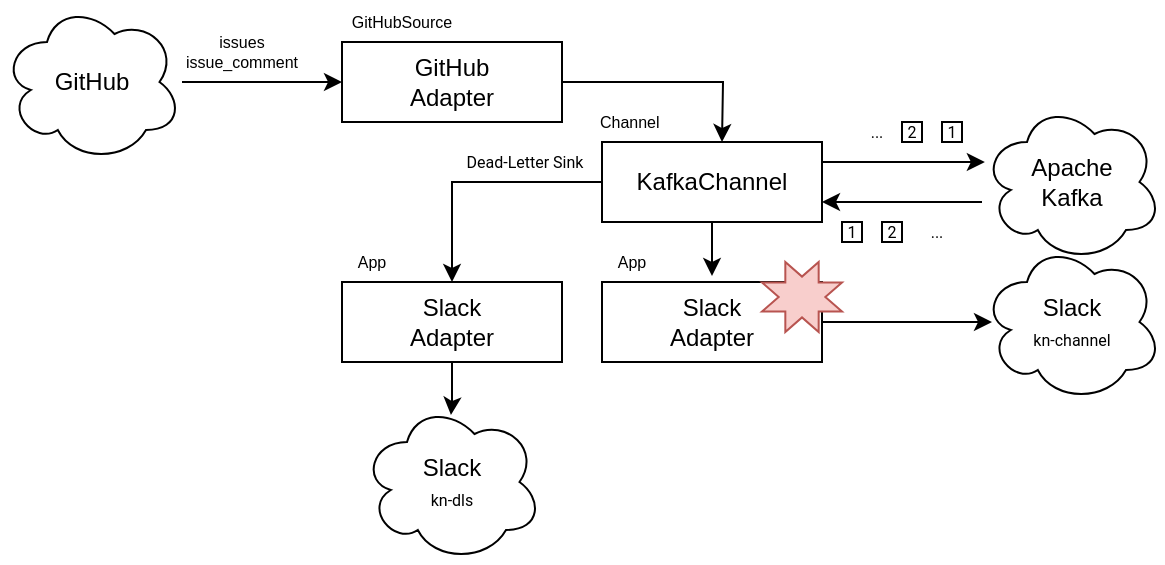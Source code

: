 <mxfile version="20.3.0" type="device"><diagram id="fA24ZZObyDmicjgOj7UL" name="Page-1"><mxGraphModel dx="506" dy="481" grid="1" gridSize="10" guides="1" tooltips="1" connect="1" arrows="1" fold="1" page="1" pageScale="1" pageWidth="1100" pageHeight="850" math="0" shadow="0"><root><mxCell id="0"/><mxCell id="1" parent="0"/><mxCell id="B8URfuYRu246JuMWE9Tk-1" value="" style="edgeStyle=orthogonalEdgeStyle;rounded=0;orthogonalLoop=1;jettySize=auto;html=1;" edge="1" parent="1" source="B8URfuYRu246JuMWE9Tk-2" target="B8URfuYRu246JuMWE9Tk-4"><mxGeometry relative="1" as="geometry"/></mxCell><mxCell id="B8URfuYRu246JuMWE9Tk-2" value="GitHub" style="ellipse;shape=cloud;whiteSpace=wrap;html=1;" vertex="1" parent="1"><mxGeometry x="70" y="480" width="90" height="80" as="geometry"/></mxCell><mxCell id="B8URfuYRu246JuMWE9Tk-3" value="" style="edgeStyle=orthogonalEdgeStyle;rounded=0;orthogonalLoop=1;jettySize=auto;html=1;" edge="1" parent="1" source="B8URfuYRu246JuMWE9Tk-4"><mxGeometry relative="1" as="geometry"><mxPoint x="430" y="550" as="targetPoint"/></mxGeometry></mxCell><mxCell id="B8URfuYRu246JuMWE9Tk-4" value="GitHub&lt;br&gt;Adapter" style="rounded=0;whiteSpace=wrap;html=1;" vertex="1" parent="1"><mxGeometry x="240" y="500" width="110" height="40" as="geometry"/></mxCell><mxCell id="B8URfuYRu246JuMWE9Tk-5" value="" style="edgeStyle=orthogonalEdgeStyle;rounded=0;orthogonalLoop=1;jettySize=auto;html=1;" edge="1" parent="1" source="B8URfuYRu246JuMWE9Tk-6"><mxGeometry relative="1" as="geometry"><mxPoint x="565" y="640" as="targetPoint"/></mxGeometry></mxCell><mxCell id="B8URfuYRu246JuMWE9Tk-6" value="Slack&lt;br&gt;Adapter" style="rounded=0;whiteSpace=wrap;html=1;" vertex="1" parent="1"><mxGeometry x="370" y="620" width="110" height="40" as="geometry"/></mxCell><mxCell id="B8URfuYRu246JuMWE9Tk-7" value="Slack&lt;br style=&quot;font-size: 11px;&quot;&gt;&lt;font face=&quot;roboto&quot;&gt;&lt;span style=&quot;font-size: 8px;&quot;&gt;kn-channel&lt;/span&gt;&lt;/font&gt;" style="ellipse;shape=cloud;whiteSpace=wrap;html=1;" vertex="1" parent="1"><mxGeometry x="560" y="600" width="90" height="80" as="geometry"/></mxCell><mxCell id="B8URfuYRu246JuMWE9Tk-8" value="App" style="text;html=1;strokeColor=none;fillColor=none;align=center;verticalAlign=middle;whiteSpace=wrap;rounded=0;fontSize=8;" vertex="1" parent="1"><mxGeometry x="370" y="600" width="30" height="20" as="geometry"/></mxCell><mxCell id="B8URfuYRu246JuMWE9Tk-9" value="GitHubSource" style="text;html=1;strokeColor=none;fillColor=none;align=center;verticalAlign=middle;whiteSpace=wrap;rounded=0;fontSize=8;" vertex="1" parent="1"><mxGeometry x="240" y="480" width="60" height="20" as="geometry"/></mxCell><mxCell id="B8URfuYRu246JuMWE9Tk-10" value="issues&lt;br&gt;issue_comment" style="text;html=1;strokeColor=none;fillColor=none;align=center;verticalAlign=middle;whiteSpace=wrap;rounded=0;fontSize=8;" vertex="1" parent="1"><mxGeometry x="160" y="490" width="60" height="30" as="geometry"/></mxCell><mxCell id="B8URfuYRu246JuMWE9Tk-14" style="edgeStyle=orthogonalEdgeStyle;rounded=0;orthogonalLoop=1;jettySize=auto;html=1;" edge="1" parent="1" source="B8URfuYRu246JuMWE9Tk-11" target="B8URfuYRu246JuMWE9Tk-13"><mxGeometry relative="1" as="geometry"><Array as="points"><mxPoint x="540" y="560"/><mxPoint x="540" y="560"/></Array></mxGeometry></mxCell><mxCell id="B8URfuYRu246JuMWE9Tk-15" style="edgeStyle=orthogonalEdgeStyle;rounded=0;orthogonalLoop=1;jettySize=auto;html=1;" edge="1" parent="1" target="B8URfuYRu246JuMWE9Tk-11"><mxGeometry relative="1" as="geometry"><mxPoint x="560" y="580" as="sourcePoint"/><Array as="points"><mxPoint x="560" y="580"/><mxPoint x="560" y="580"/></Array></mxGeometry></mxCell><mxCell id="B8URfuYRu246JuMWE9Tk-16" style="edgeStyle=orthogonalEdgeStyle;rounded=0;orthogonalLoop=1;jettySize=auto;html=1;entryX=0.5;entryY=-0.075;entryDx=0;entryDy=0;entryPerimeter=0;" edge="1" parent="1" source="B8URfuYRu246JuMWE9Tk-11" target="B8URfuYRu246JuMWE9Tk-6"><mxGeometry relative="1" as="geometry"/></mxCell><mxCell id="B8URfuYRu246JuMWE9Tk-37" value="" style="edgeStyle=orthogonalEdgeStyle;rounded=0;orthogonalLoop=1;jettySize=auto;html=1;fontFamily=Roboto;fontSource=https%3A%2F%2Ffonts.googleapis.com%2Fcss%3Ffamily%3DRoboto;fontSize=8;" edge="1" parent="1" source="B8URfuYRu246JuMWE9Tk-11" target="B8URfuYRu246JuMWE9Tk-38"><mxGeometry relative="1" as="geometry"/></mxCell><mxCell id="B8URfuYRu246JuMWE9Tk-41" value="Dead-Letter Sink" style="edgeLabel;html=1;align=center;verticalAlign=middle;resizable=0;points=[];fontSize=8;fontFamily=Roboto;" vertex="1" connectable="0" parent="B8URfuYRu246JuMWE9Tk-37"><mxGeometry x="-0.512" y="1" relative="1" as="geometry"><mxPoint x="-9" y="-11" as="offset"/></mxGeometry></mxCell><mxCell id="B8URfuYRu246JuMWE9Tk-11" value="KafkaChannel" style="rounded=0;whiteSpace=wrap;html=1;" vertex="1" parent="1"><mxGeometry x="370" y="550" width="110" height="40" as="geometry"/></mxCell><mxCell id="B8URfuYRu246JuMWE9Tk-13" value="Apache&lt;br&gt;Kafka" style="ellipse;shape=cloud;whiteSpace=wrap;html=1;" vertex="1" parent="1"><mxGeometry x="560" y="530" width="90" height="80" as="geometry"/></mxCell><mxCell id="B8URfuYRu246JuMWE9Tk-21" value="Channel&amp;nbsp;" style="text;html=1;strokeColor=none;fillColor=none;align=center;verticalAlign=middle;whiteSpace=wrap;rounded=0;fontSize=8;" vertex="1" parent="1"><mxGeometry x="370" y="530" width="30" height="20" as="geometry"/></mxCell><mxCell id="B8URfuYRu246JuMWE9Tk-24" value="1" style="whiteSpace=wrap;html=1;aspect=fixed;fontFamily=Roboto;fontSource=https%3A%2F%2Ffonts.googleapis.com%2Fcss%3Ffamily%3DRoboto;fontSize=8;" vertex="1" parent="1"><mxGeometry x="490" y="590" width="10" height="10" as="geometry"/></mxCell><mxCell id="B8URfuYRu246JuMWE9Tk-28" value="2" style="whiteSpace=wrap;html=1;aspect=fixed;fontFamily=Roboto;fontSource=https%3A%2F%2Ffonts.googleapis.com%2Fcss%3Ffamily%3DRoboto;fontSize=8;" vertex="1" parent="1"><mxGeometry x="520" y="540" width="10" height="10" as="geometry"/></mxCell><mxCell id="B8URfuYRu246JuMWE9Tk-30" value="2" style="whiteSpace=wrap;html=1;aspect=fixed;fontFamily=Roboto;fontSource=https%3A%2F%2Ffonts.googleapis.com%2Fcss%3Ffamily%3DRoboto;fontSize=8;" vertex="1" parent="1"><mxGeometry x="510" y="590" width="10" height="10" as="geometry"/></mxCell><mxCell id="B8URfuYRu246JuMWE9Tk-31" value="1" style="whiteSpace=wrap;html=1;aspect=fixed;fontFamily=Roboto;fontSource=https%3A%2F%2Ffonts.googleapis.com%2Fcss%3Ffamily%3DRoboto;fontSize=8;" vertex="1" parent="1"><mxGeometry x="540" y="540" width="10" height="10" as="geometry"/></mxCell><mxCell id="B8URfuYRu246JuMWE9Tk-32" value="..." style="text;html=1;strokeColor=none;fillColor=none;align=center;verticalAlign=middle;whiteSpace=wrap;rounded=0;fontSize=8;fontFamily=Roboto;fontSource=https%3A%2F%2Ffonts.googleapis.com%2Fcss%3Ffamily%3DRoboto;" vertex="1" parent="1"><mxGeometry x="500" y="540" width="15" height="10" as="geometry"/></mxCell><mxCell id="B8URfuYRu246JuMWE9Tk-33" value="..." style="text;html=1;strokeColor=none;fillColor=none;align=center;verticalAlign=middle;whiteSpace=wrap;rounded=0;fontSize=8;fontFamily=Roboto;fontSource=https%3A%2F%2Ffonts.googleapis.com%2Fcss%3Ffamily%3DRoboto;" vertex="1" parent="1"><mxGeometry x="530" y="590" width="15" height="10" as="geometry"/></mxCell><mxCell id="B8URfuYRu246JuMWE9Tk-34" value="" style="verticalLabelPosition=bottom;verticalAlign=top;html=1;shape=mxgraph.basic.8_point_star;fontFamily=Roboto;fontSource=https%3A%2F%2Ffonts.googleapis.com%2Fcss%3Ffamily%3DRoboto;fontSize=8;labelBackgroundColor=#FFB366;fillColor=#f8cecc;strokeColor=#b85450;" vertex="1" parent="1"><mxGeometry x="450" y="610" width="40" height="35" as="geometry"/></mxCell><mxCell id="B8URfuYRu246JuMWE9Tk-40" style="edgeStyle=orthogonalEdgeStyle;rounded=0;orthogonalLoop=1;jettySize=auto;html=1;entryX=0.494;entryY=0.081;entryDx=0;entryDy=0;entryPerimeter=0;fontFamily=Roboto;fontSource=https%3A%2F%2Ffonts.googleapis.com%2Fcss%3Ffamily%3DRoboto;fontSize=8;" edge="1" parent="1" source="B8URfuYRu246JuMWE9Tk-38" target="B8URfuYRu246JuMWE9Tk-39"><mxGeometry relative="1" as="geometry"/></mxCell><mxCell id="B8URfuYRu246JuMWE9Tk-38" value="Slack&lt;br&gt;Adapter" style="rounded=0;whiteSpace=wrap;html=1;" vertex="1" parent="1"><mxGeometry x="240" y="620" width="110" height="40" as="geometry"/></mxCell><mxCell id="B8URfuYRu246JuMWE9Tk-39" value="Slack&lt;br&gt;&lt;span style=&quot;font-family: roboto; font-size: 8px;&quot;&gt;kn-dls&lt;/span&gt;" style="ellipse;shape=cloud;whiteSpace=wrap;html=1;" vertex="1" parent="1"><mxGeometry x="250" y="680" width="90" height="80" as="geometry"/></mxCell><mxCell id="B8URfuYRu246JuMWE9Tk-42" value="App" style="text;html=1;strokeColor=none;fillColor=none;align=center;verticalAlign=middle;whiteSpace=wrap;rounded=0;fontSize=8;" vertex="1" parent="1"><mxGeometry x="240" y="600" width="30" height="20" as="geometry"/></mxCell></root></mxGraphModel></diagram></mxfile>